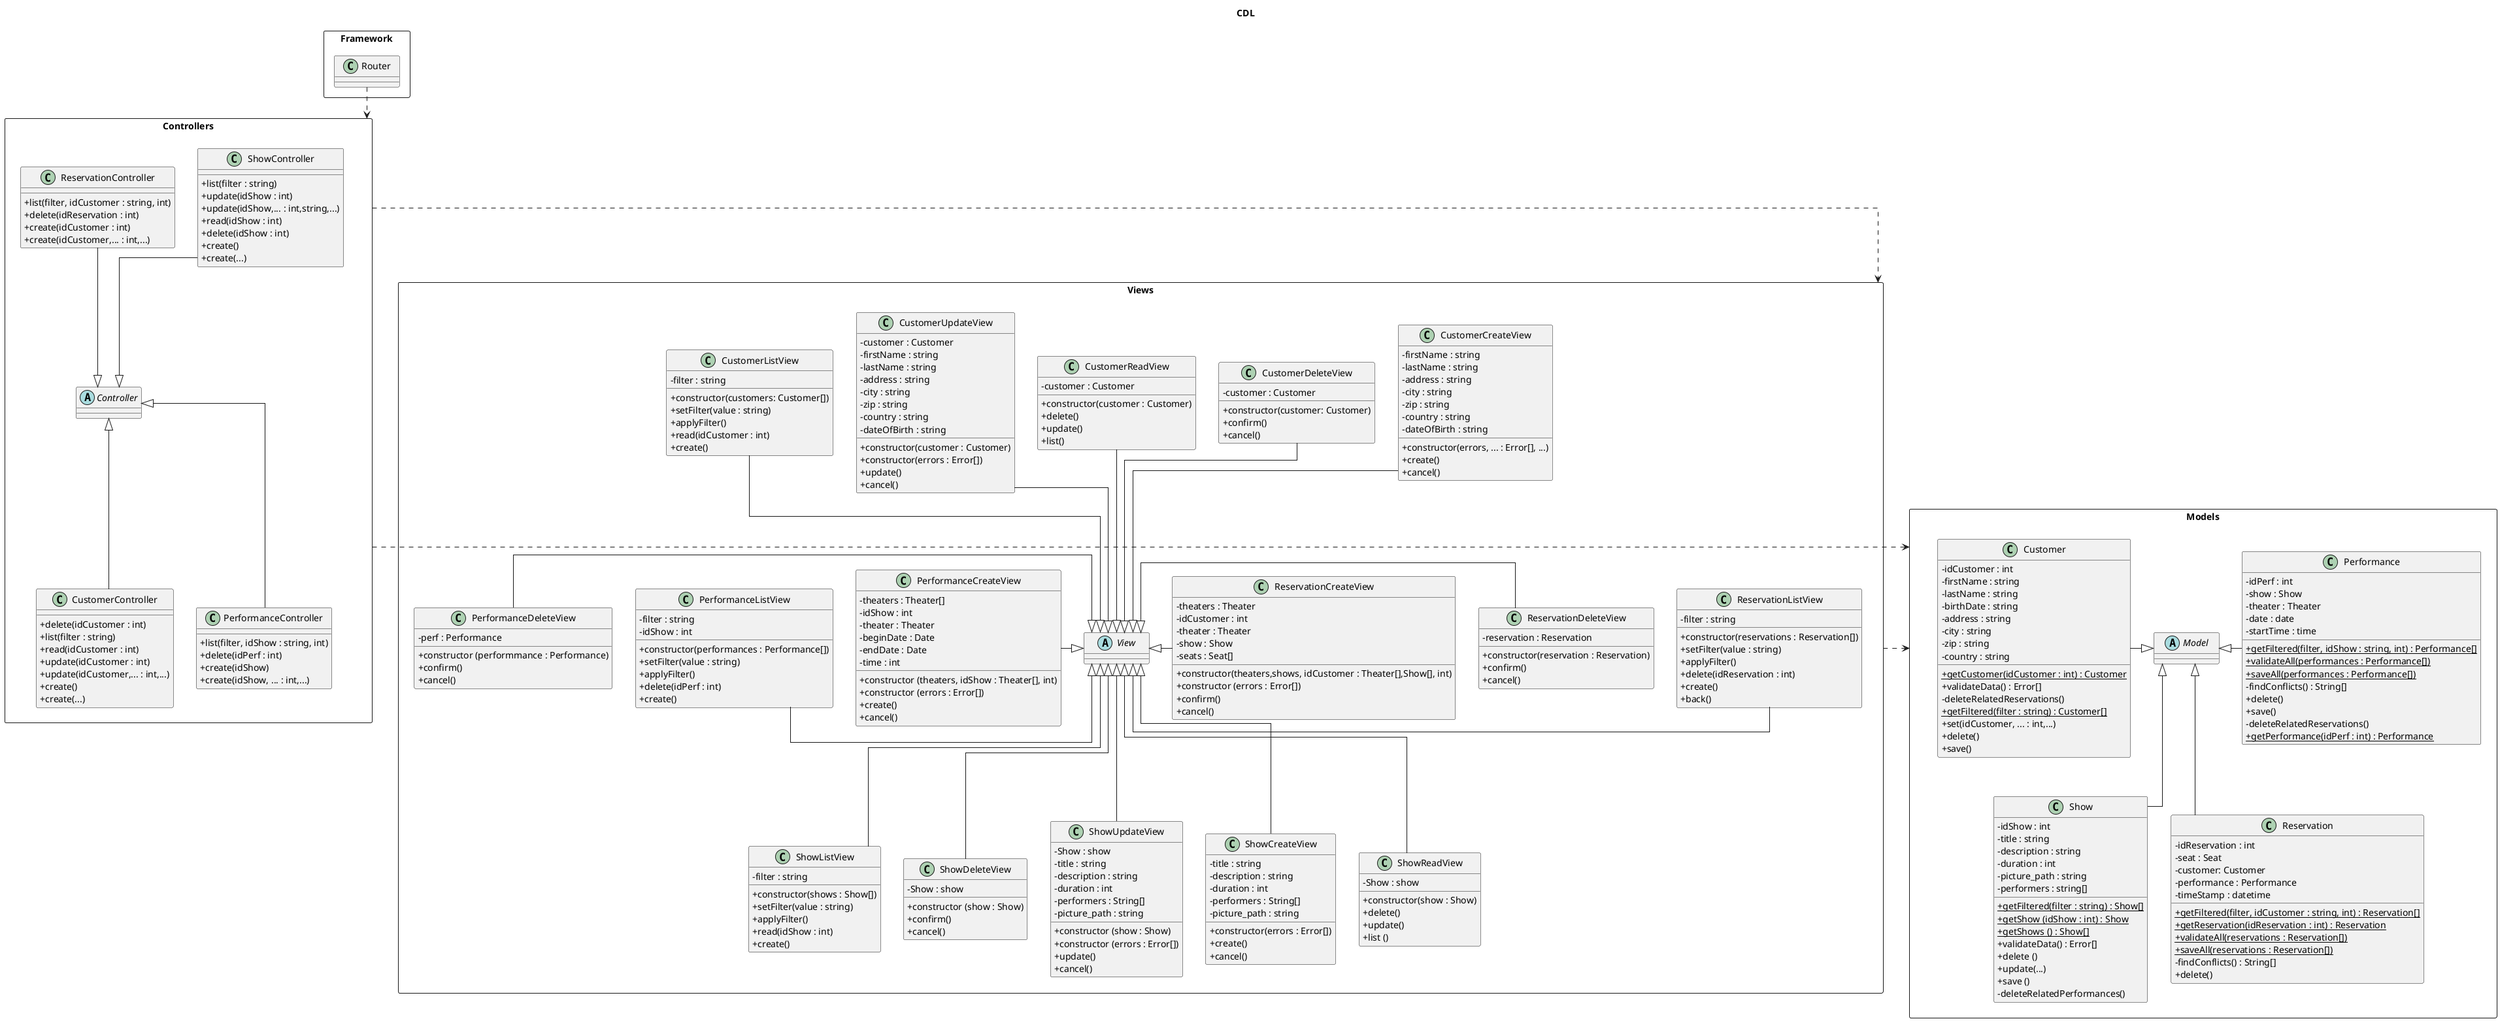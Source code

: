 @startuml CDL

title CDL

skinparam shadowing false
skinparam classAttributeIconSize 0
skinparam minClassWidth 100
skinparam linetype ortho

' hide methods
' hide attributes

rectangle Framework {
    class Router
    {

    }
}
rectangle Controllers {
    abstract class Controller
    
    class CustomerController { 
        + delete(idCustomer : int)
        + list(filter : string)
        + read(idCustomer : int)
        + update(idCustomer : int)
        + update(idCustomer,... : int,...)
        + create()
        + create(...)
    }
    class PerformanceController
    {
        + list(filter, idShow : string, int)
        + delete(idPerf : int)
        + create(idShow)
        + create(idShow, ... : int,...)
    }
     class ReservationController
    {
        + list(filter, idCustomer : string, int)
        + delete(idReservation : int)
        + create(idCustomer : int)
        + create(idCustomer,... : int,...)
    }
     class ShowController
    {
        + list(filter : string)
        + update(idShow : int)
        + update(idShow,... : int,string,...)
        + read(idShow : int)
        + delete(idShow : int)
        + create()
        + create(...)
    }

    Controller <|-- CustomerController
    Controller <|-- PerformanceController
    Controller <|-u- ReservationController
     Controller <|-u- ShowController
}

rectangle Views {
    abstract class View
    
    class CustomerUpdateView
    {
        - customer : Customer
        - firstName : string
        - lastName : string
        - address : string 
        - city : string 
        - zip : string 
        - country : string 
        - dateOfBirth : string 
        + constructor(customer : Customer)
        + constructor(errors : Error[])
        + update()
        + cancel()


    }
    class CustomerReadView
    {
        - customer : Customer
        + constructor(customer : Customer)
        + delete()
        + update()
        + list()
    }
    class CustomerListView { 
        - filter : string 
        + constructor(customers: Customer[])
        + setFilter(value : string)
        + applyFilter()
        + read(idCustomer : int)
        + create()
    }

    class CustomerDeleteView {
        - customer : Customer
        + constructor(customer: Customer)
        + confirm()
        + cancel()
    }

    class CustomerCreateView {
        - firstName : string
        - lastName : string
        - address : string 
        - city : string 
        - zip : string 
        - country : string 
        - dateOfBirth : string 
        + constructor(errors, ... : Error[], ...)
        + create()
        + cancel()
    }
    class PerformanceListView
    {
        - filter : string
        - idShow : int
        + constructor(performances : Performance[])
        + setFilter(value : string)
        + applyFilter()
        + delete(idPerf : int)
        + create()
    }
    class PerformanceCreateView
    {
        - theaters : Theater[]
        - idShow : int 
        - theater : Theater
        - beginDate : Date
        - endDate : Date
        - time : int 
        + constructor (theaters, idShow : Theater[], int)
        + constructor (errors : Error[])
        + create()
        + cancel()

    }
    class PerformanceDeleteView
    {
        - perf : Performance
        + constructor (performmance : Performance)
        + confirm()
        + cancel()
    }
    class ShowListView
    {
        - filter : string 
        + constructor(shows : Show[])
        + setFilter(value : string)
        + applyFilter()
        + read(idShow : int)
        + create()
    }
    class ShowDeleteView
    {
        - Show : show
        + constructor (show : Show)
        + confirm()
        + cancel()
    }
    class ShowUpdateView
    {
        - Show : show
        - title : string 
        - description : string 
        - duration : int 
        - performers : String[]
        - picture_path : string 
        + constructor (show : Show)
        + constructor (errors : Error[])
        + update()
        + cancel()


    }
    class ShowCreateView{
        - title : string 
        - description : string 
        - duration : int 
        - performers : String[]
        - picture_path : string 
        + constructor(errors : Error[])
        + create()
        + cancel()
    }
    class ShowReadView
    {
        - Show : show
        + constructor(show : Show)
        + delete()
        + update()
        + list ()
    }
    class ReservationCreateView
    {
        - theaters : Theater
        - idCustomer : int 
        - theater : Theater
        - show : Show
        - seats : Seat[]
        + constructor(theaters,shows, idCustomer : Theater[],Show[], int)
        + constructor (errors : Error[])
        + confirm()
        + cancel()
    }
    class ReservationDeleteView
    {
        - reservation : Reservation
        + constructor(reservation : Reservation)
        + confirm()
        + cancel()
    }
    class ReservationListView
    {
        - filter : string 
        + constructor(reservations : Reservation[])
        + setFilter(value : string)
        + applyFilter()
        + delete(idReservation : int)
        + create()
        + back()
    }
     View <|-r- ReservationListView
    View <|-r- ReservationDeleteView
    View <|-r- ReservationCreateView
    View <|-d- ShowDeleteView
    View <|-d- ShowCreateView
    View <|-d- ShowReadView
    View <|-d- ShowUpdateView
    View <|-l- PerformanceCreateView
    View <|-u- CustomerListView
    View <|-u- CustomerUpdateView
    View <|-u- CustomerReadView
    View <|-u- CustomerDeleteView
    View <|-u- CustomerCreateView
    View <|-l- PerformanceListView
     View <|-l- PerformanceDeleteView
      View <|-d-ShowListView
  
}

rectangle Models {
    abstract class Model
    
    class Customer {
        - idCustomer : int
        - firstName : string
        - lastName : string
        - birthDate : string
        - address : string
        - city : string
        - zip : string
        - country : string
        + {static} getCustomer(idCustomer : int) : Customer
        + validateData() : Error[]
        - deleteRelatedReservations()
        + {static} getFiltered(filter : string) : Customer[]
        + set(idCustomer, ... : int,...)    
        + delete()
        + save()
    }
    class Performance {
        - idPerf : int
        - show : Show 
        - theater : Theater
        - date : date 
        - startTime : time 
        + {static} getFiltered(filter, idShow : string, int) : Performance[]
        + {static} validateAll(performances : Performance[]) 
        + {static} saveAll(performances : Performance[])
        - findConflicts() : String[]
        + delete()
        + save()
        - deleteRelatedReservations()
        + {static} getPerformance(idPerf : int) : Performance
    }
    class Show {
        - idShow : int
        - title : string 
        - description : string 
        - duration : int 
        - picture_path : string
        - performers : string[]
        + {static} getFiltered(filter : string) : Show[]
        + {static} getShow (idShow : int) : Show
        + {static} getShows () : Show[]
        + validateData() : Error[]
        + delete ()
        + update(...)
        + save ()
        - deleteRelatedPerformances()
    }
    class Reservation
    {
        - idReservation : int
        - seat : Seat
        - customer: Customer
        - performance : Performance
        - timeStamp : datetime
        + {static} getFiltered(filter, idCustomer : string, int) : Reservation[]
        + {static} getReservation(idReservation : int) : Reservation
        + {static} validateAll(reservations : Reservation[])
        + {static} saveAll(reservations : Reservation[])
        - findConflicts() : String[]
        + delete()

    }

    Model <|-l- Customer
    Model <|-r- Performance
    Model <|-- Reservation
    Model <|-- Show
}

Controllers ..>  Views
Views ..> Models
Router ..> Controllers
Controllers ..> Models


@enduml